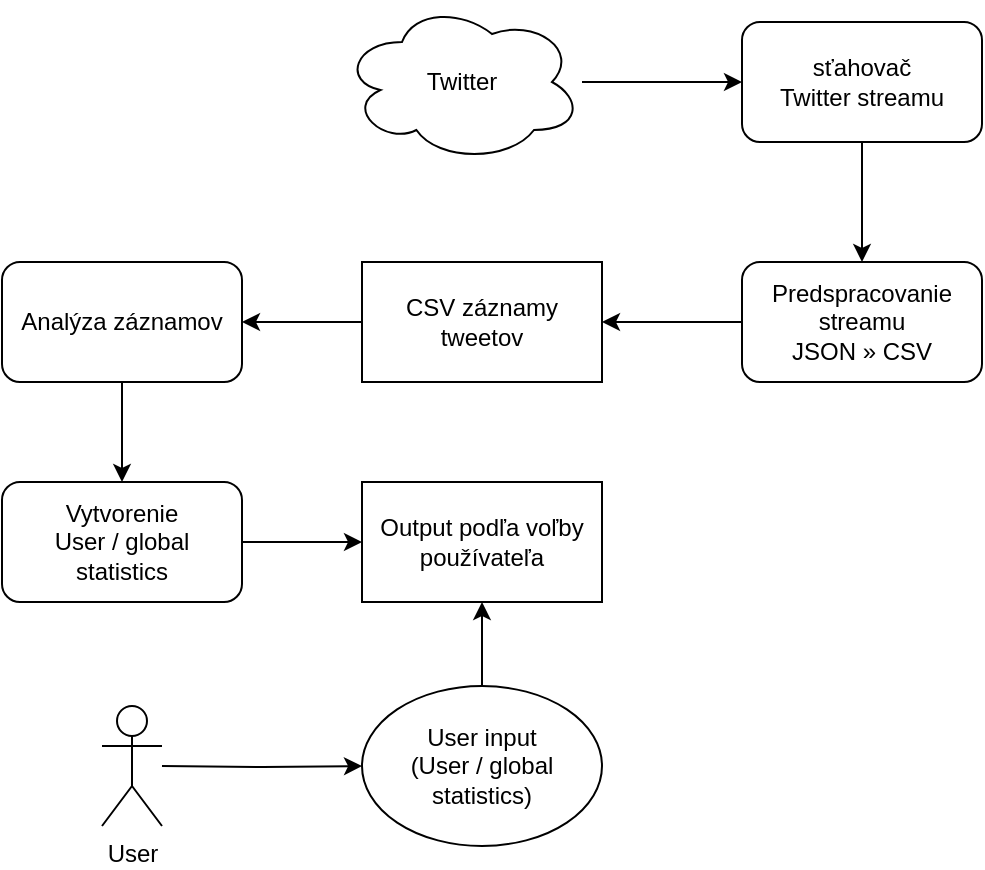 <mxfile version="15.4.1" type="device"><diagram id="Hn6tHAHRjZQMJnF6g7su" name="Page-1"><mxGraphModel dx="1278" dy="588" grid="1" gridSize="10" guides="1" tooltips="1" connect="1" arrows="1" fold="1" page="1" pageScale="1" pageWidth="827" pageHeight="1169" math="0" shadow="0"><root><mxCell id="0"/><mxCell id="1" parent="0"/><mxCell id="_T5kG8IBrx4aClfSNHFq-4" value="" style="edgeStyle=orthogonalEdgeStyle;rounded=0;orthogonalLoop=1;jettySize=auto;html=1;" edge="1" parent="1" source="_T5kG8IBrx4aClfSNHFq-1" target="_T5kG8IBrx4aClfSNHFq-3"><mxGeometry relative="1" as="geometry"/></mxCell><mxCell id="_T5kG8IBrx4aClfSNHFq-1" value="Twitter" style="ellipse;shape=cloud;whiteSpace=wrap;html=1;" vertex="1" parent="1"><mxGeometry x="310" y="50" width="120" height="80" as="geometry"/></mxCell><mxCell id="_T5kG8IBrx4aClfSNHFq-6" value="" style="edgeStyle=orthogonalEdgeStyle;rounded=0;orthogonalLoop=1;jettySize=auto;html=1;" edge="1" parent="1" source="_T5kG8IBrx4aClfSNHFq-3" target="_T5kG8IBrx4aClfSNHFq-5"><mxGeometry relative="1" as="geometry"/></mxCell><mxCell id="_T5kG8IBrx4aClfSNHFq-3" value="sťahovač &lt;br&gt;Twitter streamu" style="rounded=1;whiteSpace=wrap;html=1;" vertex="1" parent="1"><mxGeometry x="510" y="60" width="120" height="60" as="geometry"/></mxCell><mxCell id="_T5kG8IBrx4aClfSNHFq-8" value="" style="edgeStyle=orthogonalEdgeStyle;rounded=0;orthogonalLoop=1;jettySize=auto;html=1;" edge="1" parent="1" source="_T5kG8IBrx4aClfSNHFq-5" target="_T5kG8IBrx4aClfSNHFq-7"><mxGeometry relative="1" as="geometry"/></mxCell><mxCell id="_T5kG8IBrx4aClfSNHFq-5" value="Predspracovanie streamu&lt;br&gt;JSON&amp;nbsp;» CSV" style="rounded=1;whiteSpace=wrap;html=1;" vertex="1" parent="1"><mxGeometry x="510" y="180" width="120" height="60" as="geometry"/></mxCell><mxCell id="_T5kG8IBrx4aClfSNHFq-14" value="" style="edgeStyle=orthogonalEdgeStyle;rounded=0;orthogonalLoop=1;jettySize=auto;html=1;" edge="1" parent="1" source="_T5kG8IBrx4aClfSNHFq-7" target="_T5kG8IBrx4aClfSNHFq-12"><mxGeometry relative="1" as="geometry"/></mxCell><mxCell id="_T5kG8IBrx4aClfSNHFq-7" value="CSV záznamy&lt;br&gt;tweetov" style="rounded=0;whiteSpace=wrap;html=1;" vertex="1" parent="1"><mxGeometry x="320" y="180" width="120" height="60" as="geometry"/></mxCell><mxCell id="_T5kG8IBrx4aClfSNHFq-11" value="" style="edgeStyle=orthogonalEdgeStyle;rounded=0;orthogonalLoop=1;jettySize=auto;html=1;" edge="1" parent="1" target="_T5kG8IBrx4aClfSNHFq-10"><mxGeometry relative="1" as="geometry"><mxPoint x="220" y="432" as="sourcePoint"/></mxGeometry></mxCell><mxCell id="_T5kG8IBrx4aClfSNHFq-9" value="User" style="shape=umlActor;verticalLabelPosition=bottom;verticalAlign=top;html=1;outlineConnect=0;" vertex="1" parent="1"><mxGeometry x="190" y="402" width="30" height="60" as="geometry"/></mxCell><mxCell id="_T5kG8IBrx4aClfSNHFq-21" value="" style="edgeStyle=orthogonalEdgeStyle;rounded=0;orthogonalLoop=1;jettySize=auto;html=1;" edge="1" parent="1" source="_T5kG8IBrx4aClfSNHFq-10" target="_T5kG8IBrx4aClfSNHFq-19"><mxGeometry relative="1" as="geometry"/></mxCell><mxCell id="_T5kG8IBrx4aClfSNHFq-10" value="User input&lt;br&gt;(User / global&lt;br&gt;statistics)" style="ellipse;whiteSpace=wrap;html=1;" vertex="1" parent="1"><mxGeometry x="320" y="392" width="120" height="80" as="geometry"/></mxCell><mxCell id="_T5kG8IBrx4aClfSNHFq-16" value="" style="edgeStyle=orthogonalEdgeStyle;rounded=0;orthogonalLoop=1;jettySize=auto;html=1;" edge="1" parent="1" source="_T5kG8IBrx4aClfSNHFq-12" target="_T5kG8IBrx4aClfSNHFq-15"><mxGeometry relative="1" as="geometry"/></mxCell><mxCell id="_T5kG8IBrx4aClfSNHFq-12" value="Analýza záznamov" style="rounded=1;whiteSpace=wrap;html=1;" vertex="1" parent="1"><mxGeometry x="140" y="180" width="120" height="60" as="geometry"/></mxCell><mxCell id="_T5kG8IBrx4aClfSNHFq-20" value="" style="edgeStyle=orthogonalEdgeStyle;rounded=0;orthogonalLoop=1;jettySize=auto;html=1;" edge="1" parent="1" source="_T5kG8IBrx4aClfSNHFq-15" target="_T5kG8IBrx4aClfSNHFq-19"><mxGeometry relative="1" as="geometry"/></mxCell><mxCell id="_T5kG8IBrx4aClfSNHFq-15" value="Vytvorenie &lt;br&gt;User / global&lt;br&gt;statistics" style="whiteSpace=wrap;html=1;rounded=1;" vertex="1" parent="1"><mxGeometry x="140" y="290" width="120" height="60" as="geometry"/></mxCell><mxCell id="_T5kG8IBrx4aClfSNHFq-19" value="Output podľa voľby používateľa" style="whiteSpace=wrap;html=1;rounded=1;arcSize=0;" vertex="1" parent="1"><mxGeometry x="320" y="290" width="120" height="60" as="geometry"/></mxCell></root></mxGraphModel></diagram></mxfile>
